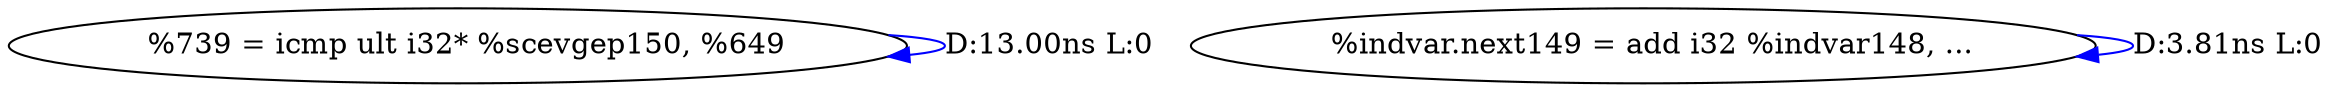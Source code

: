 digraph {
Node0x41905a0[label="  %739 = icmp ult i32* %scevgep150, %649"];
Node0x41905a0 -> Node0x41905a0[label="D:13.00ns L:0",color=blue];
Node0x41906e0[label="  %indvar.next149 = add i32 %indvar148, ..."];
Node0x41906e0 -> Node0x41906e0[label="D:3.81ns L:0",color=blue];
}
